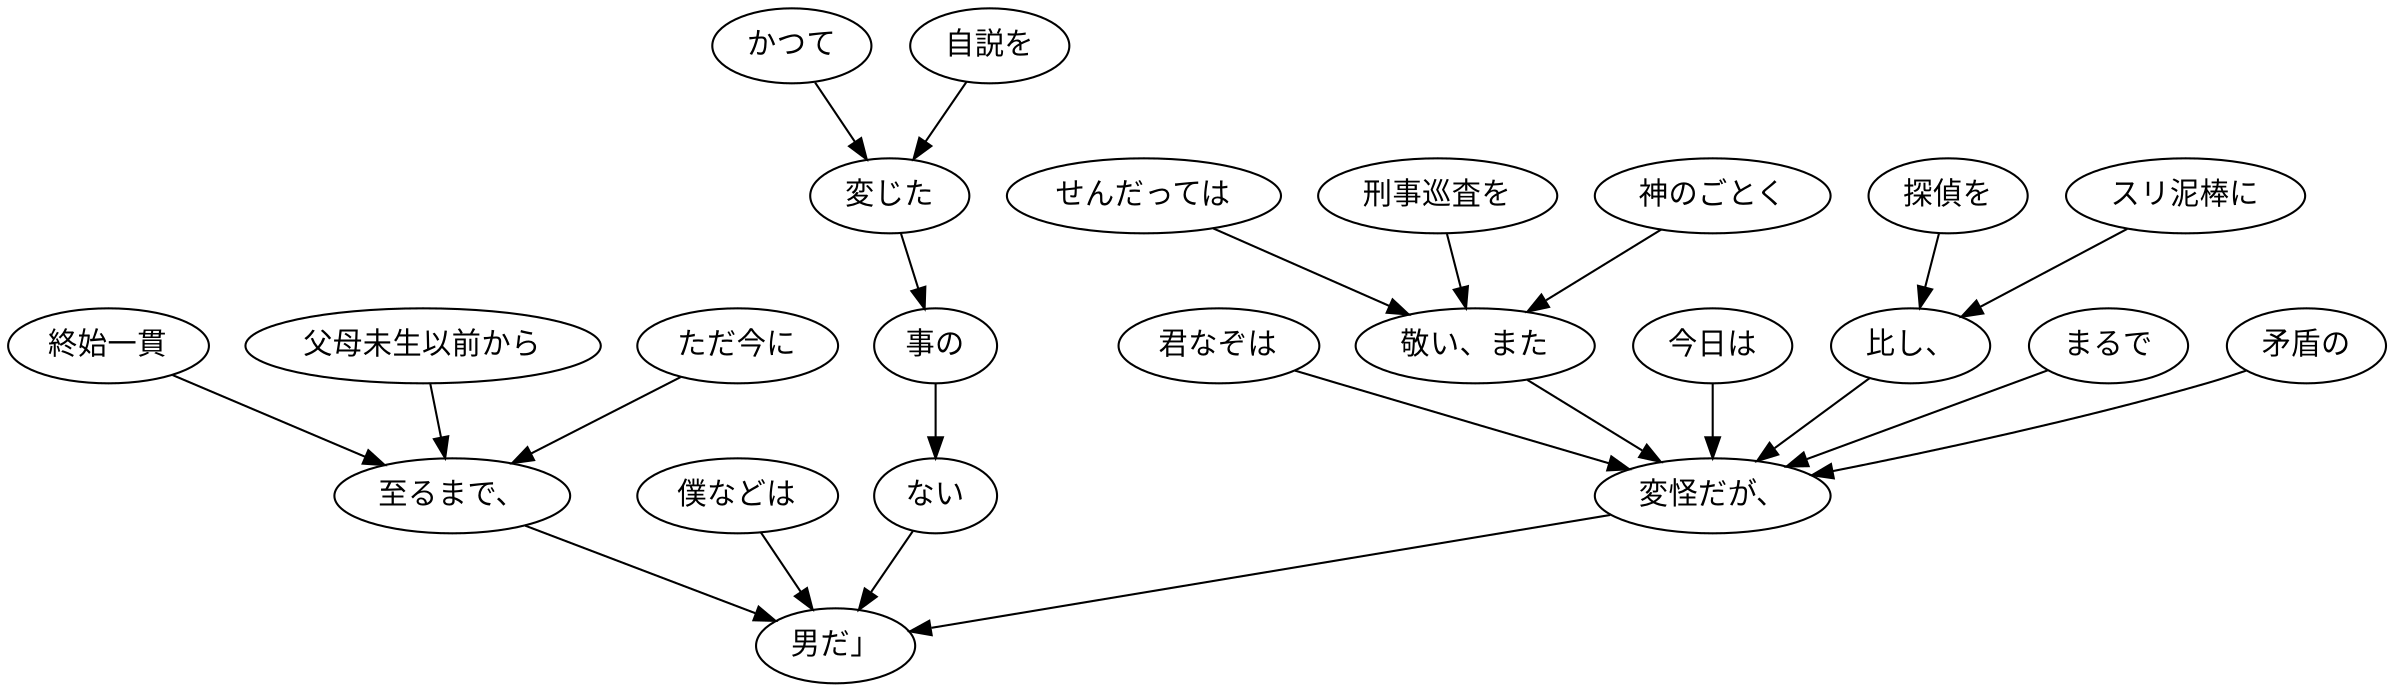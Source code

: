 digraph graph8487 {
	node0 [label="君なぞは"];
	node1 [label="せんだっては"];
	node2 [label="刑事巡査を"];
	node3 [label="神のごとく"];
	node4 [label="敬い、また"];
	node5 [label="今日は"];
	node6 [label="探偵を"];
	node7 [label="スリ泥棒に"];
	node8 [label="比し、"];
	node9 [label="まるで"];
	node10 [label="矛盾の"];
	node11 [label="変怪だが、"];
	node12 [label="僕などは"];
	node13 [label="終始一貫"];
	node14 [label="父母未生以前から"];
	node15 [label="ただ今に"];
	node16 [label="至るまで、"];
	node17 [label="かつて"];
	node18 [label="自説を"];
	node19 [label="変じた"];
	node20 [label="事の"];
	node21 [label="ない"];
	node22 [label="男だ」"];
	node0 -> node11;
	node1 -> node4;
	node2 -> node4;
	node3 -> node4;
	node4 -> node11;
	node5 -> node11;
	node6 -> node8;
	node7 -> node8;
	node8 -> node11;
	node9 -> node11;
	node10 -> node11;
	node11 -> node22;
	node12 -> node22;
	node13 -> node16;
	node14 -> node16;
	node15 -> node16;
	node16 -> node22;
	node17 -> node19;
	node18 -> node19;
	node19 -> node20;
	node20 -> node21;
	node21 -> node22;
}
